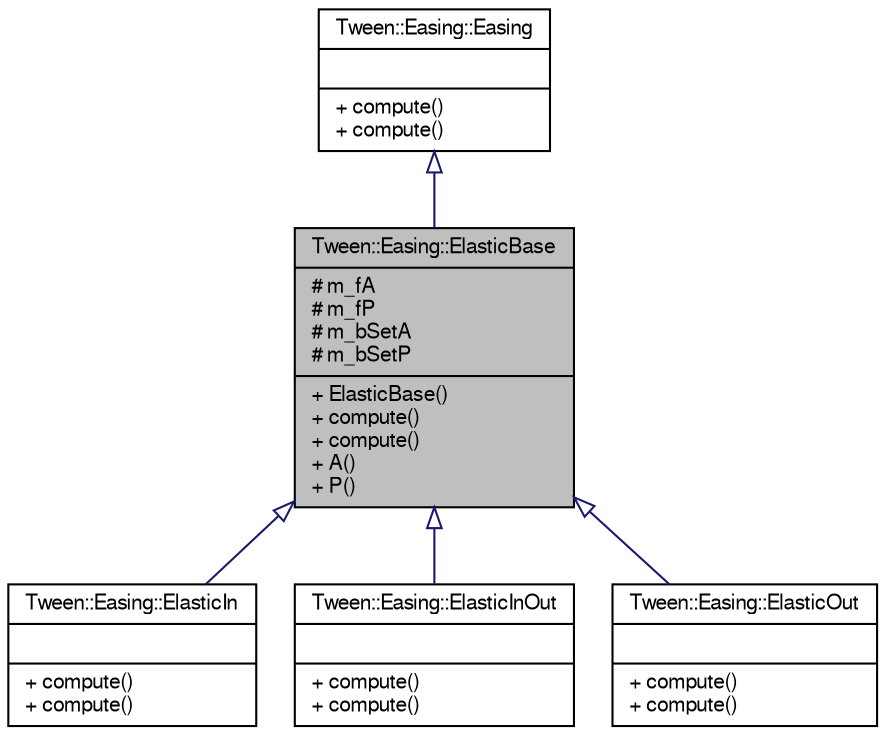 digraph "Tween::Easing::ElasticBase"
{
  bgcolor="transparent";
  edge [fontname="FreeSans",fontsize="10",labelfontname="FreeSans",labelfontsize="10"];
  node [fontname="FreeSans",fontsize="10",shape=record];
  Node1 [label="{Tween::Easing::ElasticBase\n|# m_fA\l# m_fP\l# m_bSetA\l# m_bSetP\l|+ ElasticBase()\l+ compute()\l+ compute()\l+ A()\l+ P()\l}",height=0.2,width=0.4,color="black", fillcolor="grey75", style="filled" fontcolor="black"];
  Node2 -> Node1 [dir="back",color="midnightblue",fontsize="10",style="solid",arrowtail="onormal",fontname="FreeSans"];
  Node2 [label="{Tween::Easing::Easing\n||+ compute()\l+ compute()\l}",height=0.2,width=0.4,color="black",URL="$d2/d1c/classTween_1_1Easing_1_1Easing.html"];
  Node1 -> Node3 [dir="back",color="midnightblue",fontsize="10",style="solid",arrowtail="onormal",fontname="FreeSans"];
  Node3 [label="{Tween::Easing::ElasticIn\n||+ compute()\l+ compute()\l}",height=0.2,width=0.4,color="black",URL="$de/db6/classTween_1_1Easing_1_1ElasticIn.html"];
  Node1 -> Node4 [dir="back",color="midnightblue",fontsize="10",style="solid",arrowtail="onormal",fontname="FreeSans"];
  Node4 [label="{Tween::Easing::ElasticInOut\n||+ compute()\l+ compute()\l}",height=0.2,width=0.4,color="black",URL="$d4/dd9/classTween_1_1Easing_1_1ElasticInOut.html"];
  Node1 -> Node5 [dir="back",color="midnightblue",fontsize="10",style="solid",arrowtail="onormal",fontname="FreeSans"];
  Node5 [label="{Tween::Easing::ElasticOut\n||+ compute()\l+ compute()\l}",height=0.2,width=0.4,color="black",URL="$d7/dc1/classTween_1_1Easing_1_1ElasticOut.html"];
}
